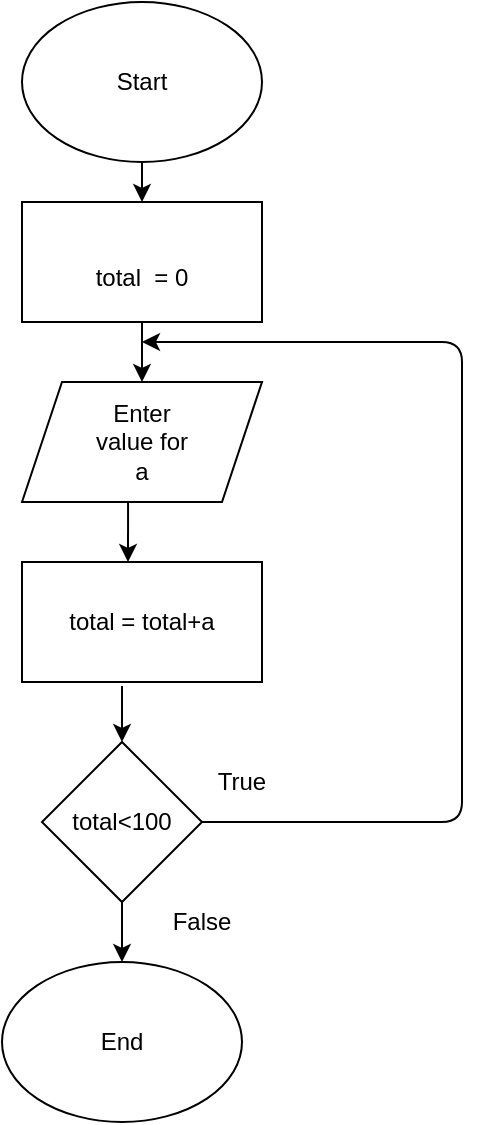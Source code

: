<mxfile version="13.6.2" type="device"><diagram id="C5RBs43oDa-KdzZeNtuy" name="Page-1"><mxGraphModel dx="1038" dy="547" grid="1" gridSize="10" guides="1" tooltips="1" connect="1" arrows="1" fold="1" page="1" pageScale="1" pageWidth="827" pageHeight="1169" math="0" shadow="0"><root><mxCell id="WIyWlLk6GJQsqaUBKTNV-0"/><mxCell id="WIyWlLk6GJQsqaUBKTNV-1" parent="WIyWlLk6GJQsqaUBKTNV-0"/><mxCell id="5F7a5mZ73WUvR4CfXipi-0" value="Start" style="ellipse;whiteSpace=wrap;html=1;" vertex="1" parent="WIyWlLk6GJQsqaUBKTNV-1"><mxGeometry x="220" y="10" width="120" height="80" as="geometry"/></mxCell><mxCell id="5F7a5mZ73WUvR4CfXipi-1" value="&lt;div&gt;Enter &lt;br&gt;&lt;/div&gt;&lt;div&gt; value for &lt;br&gt;&lt;/div&gt;&lt;div&gt;a&lt;/div&gt;" style="shape=parallelogram;perimeter=parallelogramPerimeter;whiteSpace=wrap;html=1;fixedSize=1;" vertex="1" parent="WIyWlLk6GJQsqaUBKTNV-1"><mxGeometry x="220" y="200" width="120" height="60" as="geometry"/></mxCell><mxCell id="5F7a5mZ73WUvR4CfXipi-2" value="total = total+a" style="rounded=0;whiteSpace=wrap;html=1;" vertex="1" parent="WIyWlLk6GJQsqaUBKTNV-1"><mxGeometry x="220" y="290" width="120" height="60" as="geometry"/></mxCell><mxCell id="5F7a5mZ73WUvR4CfXipi-3" value="total&amp;lt;100" style="rhombus;whiteSpace=wrap;html=1;" vertex="1" parent="WIyWlLk6GJQsqaUBKTNV-1"><mxGeometry x="230" y="380" width="80" height="80" as="geometry"/></mxCell><mxCell id="5F7a5mZ73WUvR4CfXipi-4" value="" style="endArrow=classic;html=1;exitX=1;exitY=0.5;exitDx=0;exitDy=0;" edge="1" parent="WIyWlLk6GJQsqaUBKTNV-1" source="5F7a5mZ73WUvR4CfXipi-3"><mxGeometry width="50" height="50" relative="1" as="geometry"><mxPoint x="390" y="310" as="sourcePoint"/><mxPoint x="280" y="180" as="targetPoint"/><Array as="points"><mxPoint x="440" y="420"/><mxPoint x="440" y="400"/><mxPoint x="440" y="180"/></Array></mxGeometry></mxCell><mxCell id="5F7a5mZ73WUvR4CfXipi-7" value="&lt;br&gt;total&amp;nbsp; = 0" style="rounded=0;whiteSpace=wrap;html=1;" vertex="1" parent="WIyWlLk6GJQsqaUBKTNV-1"><mxGeometry x="220" y="110" width="120" height="60" as="geometry"/></mxCell><mxCell id="5F7a5mZ73WUvR4CfXipi-9" value="" style="endArrow=classic;html=1;exitX=0.5;exitY=1;exitDx=0;exitDy=0;entryX=0.5;entryY=0;entryDx=0;entryDy=0;" edge="1" parent="WIyWlLk6GJQsqaUBKTNV-1" source="5F7a5mZ73WUvR4CfXipi-0" target="5F7a5mZ73WUvR4CfXipi-7"><mxGeometry width="50" height="50" relative="1" as="geometry"><mxPoint x="390" y="310" as="sourcePoint"/><mxPoint x="440" y="260" as="targetPoint"/></mxGeometry></mxCell><mxCell id="5F7a5mZ73WUvR4CfXipi-10" value="" style="endArrow=classic;html=1;exitX=0.5;exitY=1;exitDx=0;exitDy=0;entryX=0.5;entryY=0;entryDx=0;entryDy=0;" edge="1" parent="WIyWlLk6GJQsqaUBKTNV-1" source="5F7a5mZ73WUvR4CfXipi-7" target="5F7a5mZ73WUvR4CfXipi-1"><mxGeometry width="50" height="50" relative="1" as="geometry"><mxPoint x="390" y="310" as="sourcePoint"/><mxPoint x="440" y="260" as="targetPoint"/></mxGeometry></mxCell><mxCell id="5F7a5mZ73WUvR4CfXipi-11" value="" style="endArrow=classic;html=1;exitX=0.442;exitY=1;exitDx=0;exitDy=0;exitPerimeter=0;" edge="1" parent="WIyWlLk6GJQsqaUBKTNV-1" source="5F7a5mZ73WUvR4CfXipi-1"><mxGeometry width="50" height="50" relative="1" as="geometry"><mxPoint x="390" y="310" as="sourcePoint"/><mxPoint x="273" y="290" as="targetPoint"/></mxGeometry></mxCell><mxCell id="5F7a5mZ73WUvR4CfXipi-12" value="" style="endArrow=classic;html=1;entryX=0.5;entryY=0;entryDx=0;entryDy=0;" edge="1" parent="WIyWlLk6GJQsqaUBKTNV-1" target="5F7a5mZ73WUvR4CfXipi-3"><mxGeometry width="50" height="50" relative="1" as="geometry"><mxPoint x="270" y="352" as="sourcePoint"/><mxPoint x="440" y="260" as="targetPoint"/></mxGeometry></mxCell><mxCell id="5F7a5mZ73WUvR4CfXipi-14" value="True" style="text;html=1;strokeColor=none;fillColor=none;align=center;verticalAlign=middle;whiteSpace=wrap;rounded=0;" vertex="1" parent="WIyWlLk6GJQsqaUBKTNV-1"><mxGeometry x="310" y="390" width="40" height="20" as="geometry"/></mxCell><mxCell id="5F7a5mZ73WUvR4CfXipi-15" value="False" style="text;html=1;strokeColor=none;fillColor=none;align=center;verticalAlign=middle;whiteSpace=wrap;rounded=0;" vertex="1" parent="WIyWlLk6GJQsqaUBKTNV-1"><mxGeometry x="290" y="460" width="40" height="20" as="geometry"/></mxCell><mxCell id="5F7a5mZ73WUvR4CfXipi-17" value="" style="endArrow=classic;html=1;exitX=0.5;exitY=1;exitDx=0;exitDy=0;entryX=0.5;entryY=0;entryDx=0;entryDy=0;" edge="1" parent="WIyWlLk6GJQsqaUBKTNV-1" source="5F7a5mZ73WUvR4CfXipi-3" target="5F7a5mZ73WUvR4CfXipi-18"><mxGeometry width="50" height="50" relative="1" as="geometry"><mxPoint x="390" y="310" as="sourcePoint"/><mxPoint x="270" y="480" as="targetPoint"/></mxGeometry></mxCell><mxCell id="5F7a5mZ73WUvR4CfXipi-18" value="End" style="ellipse;whiteSpace=wrap;html=1;" vertex="1" parent="WIyWlLk6GJQsqaUBKTNV-1"><mxGeometry x="210" y="490" width="120" height="80" as="geometry"/></mxCell></root></mxGraphModel></diagram></mxfile>